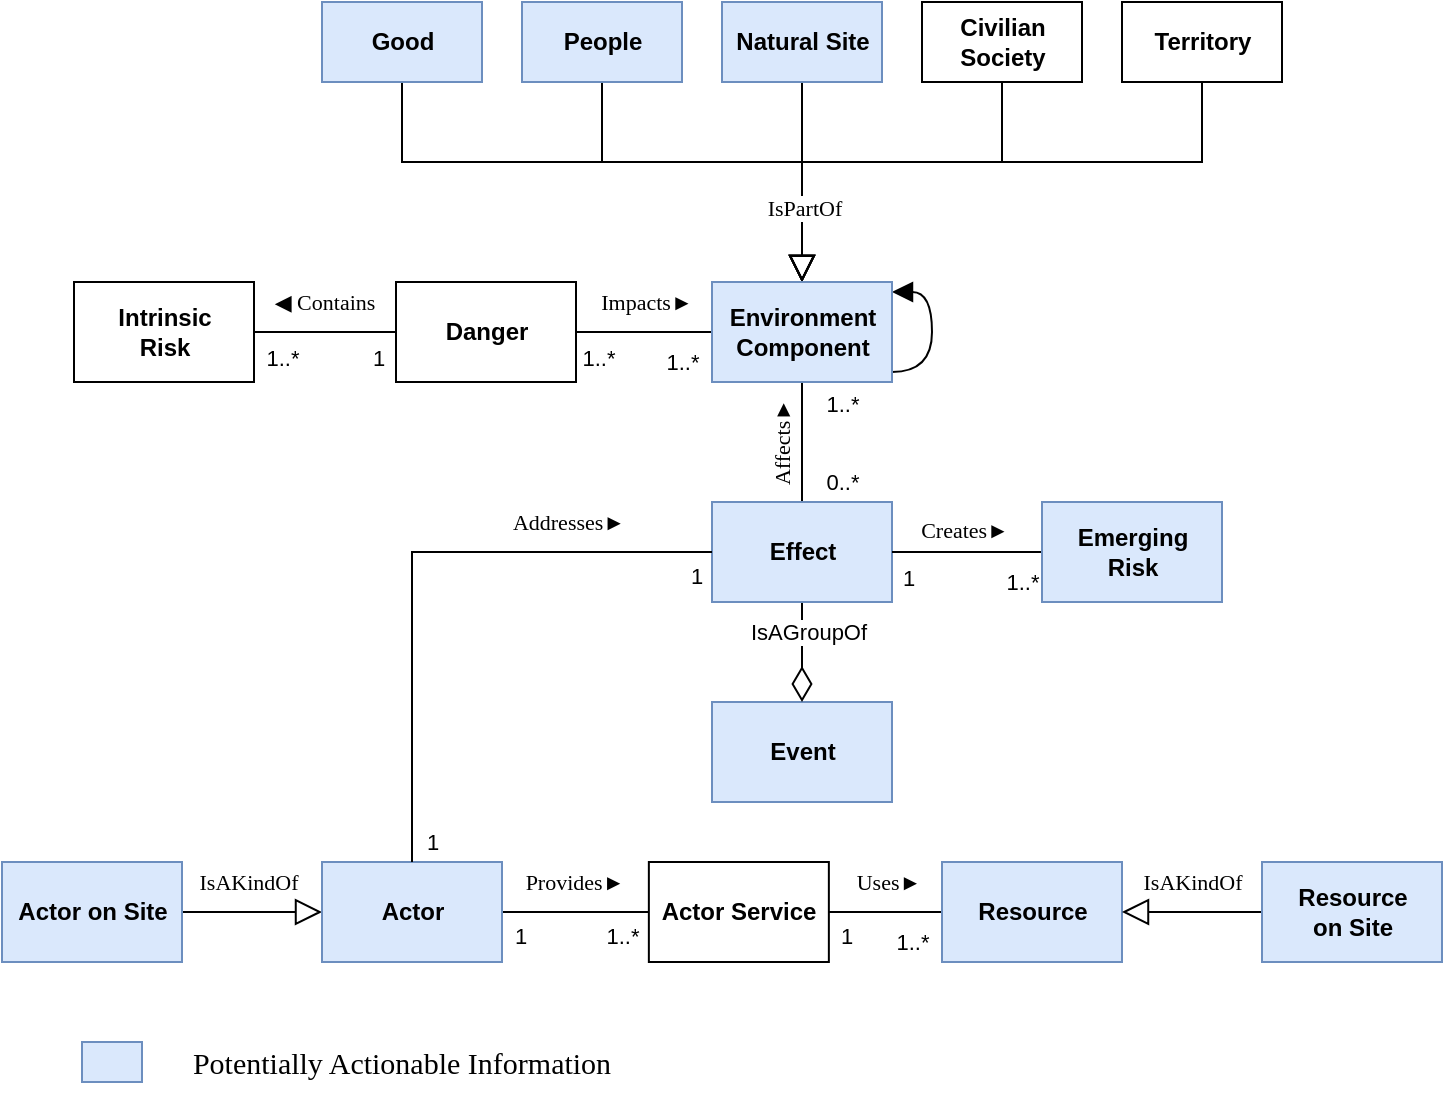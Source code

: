 <mxfile version="15.8.6" type="device"><diagram id="C5RBs43oDa-KdzZeNtuy" name="Page-1"><mxGraphModel dx="1422" dy="780" grid="1" gridSize="10" guides="1" tooltips="1" connect="1" arrows="1" fold="1" page="1" pageScale="1" pageWidth="827" pageHeight="1169" math="0" shadow="0"><root><mxCell id="WIyWlLk6GJQsqaUBKTNV-0"/><mxCell id="WIyWlLk6GJQsqaUBKTNV-1" parent="WIyWlLk6GJQsqaUBKTNV-0"/><mxCell id="85653yBDIJwquJ66U2RV-46" style="edgeStyle=orthogonalEdgeStyle;rounded=0;orthogonalLoop=1;jettySize=auto;html=1;startArrow=none;startFill=0;endArrow=block;endFill=0;startSize=15;endSize=11;exitX=0.5;exitY=1;exitDx=0;exitDy=0;entryX=0.5;entryY=0;entryDx=0;entryDy=0;" parent="WIyWlLk6GJQsqaUBKTNV-1" source="85653yBDIJwquJ66U2RV-60" target="85653yBDIJwquJ66U2RV-68" edge="1"><mxGeometry relative="1" as="geometry"><mxPoint x="20" y="16" as="sourcePoint"/><mxPoint x="400" y="150" as="targetPoint"/><Array as="points"><mxPoint x="200" y="80"/><mxPoint x="400" y="80"/></Array></mxGeometry></mxCell><mxCell id="85653yBDIJwquJ66U2RV-45" style="edgeStyle=orthogonalEdgeStyle;rounded=0;orthogonalLoop=1;jettySize=auto;html=1;startArrow=none;startFill=0;endArrow=block;endFill=0;startSize=15;endSize=11;exitX=0.5;exitY=1;exitDx=0;exitDy=0;entryX=0.5;entryY=0;entryDx=0;entryDy=0;" parent="WIyWlLk6GJQsqaUBKTNV-1" source="85653yBDIJwquJ66U2RV-58" target="85653yBDIJwquJ66U2RV-68" edge="1"><mxGeometry relative="1" as="geometry"><mxPoint x="210" y="16" as="sourcePoint"/><mxPoint x="400" y="150" as="targetPoint"/><Array as="points"><mxPoint x="300" y="80"/><mxPoint x="400" y="80"/></Array></mxGeometry></mxCell><mxCell id="85653yBDIJwquJ66U2RV-41" style="edgeStyle=orthogonalEdgeStyle;rounded=0;orthogonalLoop=1;jettySize=auto;html=1;entryX=0.5;entryY=0;entryDx=0;entryDy=0;startArrow=none;startFill=0;endArrow=block;endFill=0;startSize=15;endSize=11;exitX=0.5;exitY=1;exitDx=0;exitDy=0;" parent="WIyWlLk6GJQsqaUBKTNV-1" source="85653yBDIJwquJ66U2RV-59" target="85653yBDIJwquJ66U2RV-68" edge="1"><mxGeometry relative="1" as="geometry"><mxPoint x="400" y="16" as="sourcePoint"/><mxPoint x="400" y="150" as="targetPoint"/></mxGeometry></mxCell><mxCell id="85653yBDIJwquJ66U2RV-42" style="edgeStyle=orthogonalEdgeStyle;rounded=0;orthogonalLoop=1;jettySize=auto;html=1;startArrow=none;startFill=0;endArrow=block;endFill=0;startSize=15;endSize=11;exitX=0.5;exitY=1;exitDx=0;exitDy=0;entryX=0.5;entryY=0;entryDx=0;entryDy=0;" parent="WIyWlLk6GJQsqaUBKTNV-1" source="85653yBDIJwquJ66U2RV-62" target="85653yBDIJwquJ66U2RV-68" edge="1"><mxGeometry relative="1" as="geometry"><mxPoint x="590" y="16" as="sourcePoint"/><mxPoint x="400" y="150" as="targetPoint"/><Array as="points"><mxPoint x="500" y="80"/><mxPoint x="400" y="80"/></Array></mxGeometry></mxCell><mxCell id="85653yBDIJwquJ66U2RV-43" style="edgeStyle=orthogonalEdgeStyle;rounded=0;orthogonalLoop=1;jettySize=auto;html=1;startArrow=none;startFill=0;endArrow=block;endFill=0;startSize=10;endSize=11;exitX=0.5;exitY=1;exitDx=0;exitDy=0;entryX=0.5;entryY=0;entryDx=0;entryDy=0;" parent="WIyWlLk6GJQsqaUBKTNV-1" source="85653yBDIJwquJ66U2RV-63" target="85653yBDIJwquJ66U2RV-68" edge="1"><mxGeometry relative="1" as="geometry"><mxPoint x="790" y="16" as="sourcePoint"/><mxPoint x="400" y="150" as="targetPoint"/><Array as="points"><mxPoint x="600" y="80"/><mxPoint x="400" y="80"/></Array></mxGeometry></mxCell><mxCell id="85653yBDIJwquJ66U2RV-99" value="IsPartOf" style="edgeLabel;html=1;align=center;verticalAlign=middle;resizable=0;points=[];fontFamily=Verdana;" parent="85653yBDIJwquJ66U2RV-43" vertex="1" connectable="0"><mxGeometry x="0.715" y="1" relative="1" as="geometry"><mxPoint y="5" as="offset"/></mxGeometry></mxCell><mxCell id="85653yBDIJwquJ66U2RV-47" value="" style="endArrow=block;html=1;rounded=0;startSize=10;endSize=8;edgeStyle=orthogonalEdgeStyle;curved=1;endFill=1;" parent="WIyWlLk6GJQsqaUBKTNV-1" edge="1"><mxGeometry width="50" height="50" relative="1" as="geometry"><mxPoint x="445" y="185" as="sourcePoint"/><mxPoint x="445" y="145" as="targetPoint"/><Array as="points"><mxPoint x="465" y="185"/><mxPoint x="465" y="145"/></Array></mxGeometry></mxCell><mxCell id="85653yBDIJwquJ66U2RV-56" value="1..*" style="rounded=0;orthogonalLoop=1;jettySize=auto;html=1;startArrow=none;startFill=0;endArrow=none;endFill=0;startSize=10;endSize=8;entryX=0;entryY=0.5;entryDx=0;entryDy=0;exitX=1;exitY=0.5;exitDx=0;exitDy=0;" parent="WIyWlLk6GJQsqaUBKTNV-1" source="85653yBDIJwquJ66U2RV-69" target="85653yBDIJwquJ66U2RV-68" edge="1"><mxGeometry x="0.559" y="-15" relative="1" as="geometry"><mxPoint x="240" y="203" as="sourcePoint"/><mxPoint x="320" y="203" as="targetPoint"/><Array as="points"><mxPoint x="330" y="165"/></Array><mxPoint as="offset"/></mxGeometry></mxCell><mxCell id="85653yBDIJwquJ66U2RV-116" value="Impacts►" style="edgeLabel;html=1;align=center;verticalAlign=middle;resizable=0;points=[];fontFamily=Verdana;" parent="85653yBDIJwquJ66U2RV-56" vertex="1" connectable="0"><mxGeometry x="-0.19" y="-1" relative="1" as="geometry"><mxPoint x="7" y="-16" as="offset"/></mxGeometry></mxCell><mxCell id="85653yBDIJwquJ66U2RV-117" value="1..*" style="edgeLabel;html=1;align=center;verticalAlign=middle;resizable=0;points=[];" parent="85653yBDIJwquJ66U2RV-56" vertex="1" connectable="0"><mxGeometry x="-0.111" y="-1" relative="1" as="geometry"><mxPoint x="-19" y="12" as="offset"/></mxGeometry></mxCell><mxCell id="85653yBDIJwquJ66U2RV-57" style="edgeStyle=none;rounded=0;orthogonalLoop=1;jettySize=auto;html=1;startArrow=none;startFill=0;endArrow=none;endFill=0;startSize=10;endSize=8;exitX=0;exitY=0.5;exitDx=0;exitDy=0;entryX=1;entryY=0.5;entryDx=0;entryDy=0;" parent="WIyWlLk6GJQsqaUBKTNV-1" source="85653yBDIJwquJ66U2RV-69" target="85653yBDIJwquJ66U2RV-70" edge="1"><mxGeometry relative="1" as="geometry"><mxPoint x="70" y="203" as="sourcePoint"/><mxPoint x="-50" y="203" as="targetPoint"/></mxGeometry></mxCell><mxCell id="85653yBDIJwquJ66U2RV-113" value="◀ Contains" style="edgeLabel;html=1;align=center;verticalAlign=middle;resizable=0;points=[];fontFamily=Verdana;" parent="85653yBDIJwquJ66U2RV-57" vertex="1" connectable="0"><mxGeometry x="-0.208" y="1" relative="1" as="geometry"><mxPoint x="-8" y="-16" as="offset"/></mxGeometry></mxCell><mxCell id="85653yBDIJwquJ66U2RV-114" value="1..*" style="edgeLabel;html=1;align=center;verticalAlign=middle;resizable=0;points=[];" parent="85653yBDIJwquJ66U2RV-57" vertex="1" connectable="0"><mxGeometry x="-0.208" y="1" relative="1" as="geometry"><mxPoint x="-29" y="12" as="offset"/></mxGeometry></mxCell><mxCell id="85653yBDIJwquJ66U2RV-115" value="1" style="edgeLabel;html=1;align=center;verticalAlign=middle;resizable=0;points=[];" parent="85653yBDIJwquJ66U2RV-57" vertex="1" connectable="0"><mxGeometry x="-0.173" y="-1" relative="1" as="geometry"><mxPoint x="20" y="14" as="offset"/></mxGeometry></mxCell><mxCell id="85653yBDIJwquJ66U2RV-58" value="People" style="html=1;fontStyle=1;fillColor=#dae8fc;strokeColor=#6c8ebf;" parent="WIyWlLk6GJQsqaUBKTNV-1" vertex="1"><mxGeometry x="260" width="80" height="40" as="geometry"/></mxCell><mxCell id="85653yBDIJwquJ66U2RV-59" value="Natural Site" style="html=1;fontStyle=1;fillColor=#dae8fc;strokeColor=#6c8ebf;" parent="WIyWlLk6GJQsqaUBKTNV-1" vertex="1"><mxGeometry x="360" width="80" height="40" as="geometry"/></mxCell><mxCell id="85653yBDIJwquJ66U2RV-60" value="Good" style="html=1;fontStyle=1;fillColor=#dae8fc;strokeColor=#6c8ebf;" parent="WIyWlLk6GJQsqaUBKTNV-1" vertex="1"><mxGeometry x="160" width="80" height="40" as="geometry"/></mxCell><mxCell id="85653yBDIJwquJ66U2RV-62" value="&lt;div&gt;Civilian&lt;/div&gt;&lt;div&gt;Society&lt;/div&gt;" style="html=1;fontStyle=1" parent="WIyWlLk6GJQsqaUBKTNV-1" vertex="1"><mxGeometry x="460" width="80" height="40" as="geometry"/></mxCell><mxCell id="85653yBDIJwquJ66U2RV-63" value="Territory" style="html=1;fontStyle=1" parent="WIyWlLk6GJQsqaUBKTNV-1" vertex="1"><mxGeometry x="560" width="80" height="40" as="geometry"/></mxCell><mxCell id="85653yBDIJwquJ66U2RV-90" style="edgeStyle=none;rounded=0;orthogonalLoop=1;jettySize=auto;html=1;startArrow=none;startFill=0;endArrow=none;endFill=0;startSize=8;endSize=8;" parent="WIyWlLk6GJQsqaUBKTNV-1" source="85653yBDIJwquJ66U2RV-68" target="85653yBDIJwquJ66U2RV-72" edge="1"><mxGeometry relative="1" as="geometry"/></mxCell><mxCell id="85653yBDIJwquJ66U2RV-118" value="Affects►" style="edgeLabel;html=1;align=center;verticalAlign=middle;resizable=0;points=[];fontFamily=Verdana;rotation=-90;" parent="85653yBDIJwquJ66U2RV-90" vertex="1" connectable="0"><mxGeometry x="0.147" y="-1" relative="1" as="geometry"><mxPoint x="-9" y="-4" as="offset"/></mxGeometry></mxCell><mxCell id="85653yBDIJwquJ66U2RV-119" value="1..*" style="edgeLabel;html=1;align=center;verticalAlign=middle;resizable=0;points=[];" parent="85653yBDIJwquJ66U2RV-90" vertex="1" connectable="0"><mxGeometry x="0.413" relative="1" as="geometry"><mxPoint x="20" y="-32" as="offset"/></mxGeometry></mxCell><mxCell id="85653yBDIJwquJ66U2RV-120" value="0..*" style="edgeLabel;html=1;align=center;verticalAlign=middle;resizable=0;points=[];" parent="85653yBDIJwquJ66U2RV-90" vertex="1" connectable="0"><mxGeometry x="0.52" y="1" relative="1" as="geometry"><mxPoint x="19" y="4" as="offset"/></mxGeometry></mxCell><mxCell id="85653yBDIJwquJ66U2RV-68" value="&lt;div&gt;Environment&lt;/div&gt;&lt;div&gt;Component&lt;br&gt;&lt;/div&gt;" style="html=1;fontStyle=1;fillColor=#dae8fc;strokeColor=#6c8ebf;" parent="WIyWlLk6GJQsqaUBKTNV-1" vertex="1"><mxGeometry x="355" y="140" width="90" height="50" as="geometry"/></mxCell><mxCell id="85653yBDIJwquJ66U2RV-69" value="Danger" style="html=1;fontStyle=1" parent="WIyWlLk6GJQsqaUBKTNV-1" vertex="1"><mxGeometry x="197" y="140" width="90" height="50" as="geometry"/></mxCell><mxCell id="85653yBDIJwquJ66U2RV-70" value="Intrinsic&lt;br&gt;Risk" style="html=1;fontStyle=1" parent="WIyWlLk6GJQsqaUBKTNV-1" vertex="1"><mxGeometry x="36" y="140" width="90" height="50" as="geometry"/></mxCell><mxCell id="85653yBDIJwquJ66U2RV-71" value="Event" style="html=1;fontStyle=1;fillColor=#dae8fc;strokeColor=#6c8ebf;" parent="WIyWlLk6GJQsqaUBKTNV-1" vertex="1"><mxGeometry x="355" y="350" width="90" height="50" as="geometry"/></mxCell><mxCell id="85653yBDIJwquJ66U2RV-85" style="edgeStyle=none;rounded=0;orthogonalLoop=1;jettySize=auto;html=1;startArrow=none;startFill=0;endArrow=diamondThin;endFill=0;startSize=10;endSize=15;" parent="WIyWlLk6GJQsqaUBKTNV-1" source="85653yBDIJwquJ66U2RV-72" target="85653yBDIJwquJ66U2RV-71" edge="1"><mxGeometry relative="1" as="geometry"/></mxCell><mxCell id="85653yBDIJwquJ66U2RV-98" value="IsAGroupOf" style="edgeLabel;html=1;align=center;verticalAlign=middle;resizable=0;points=[];" parent="85653yBDIJwquJ66U2RV-85" vertex="1" connectable="0"><mxGeometry x="-0.396" y="3" relative="1" as="geometry"><mxPoint as="offset"/></mxGeometry></mxCell><mxCell id="85653yBDIJwquJ66U2RV-72" value="Effect" style="html=1;fontStyle=1;fillColor=#dae8fc;strokeColor=#6c8ebf;" parent="WIyWlLk6GJQsqaUBKTNV-1" vertex="1"><mxGeometry x="355" y="250" width="90" height="50" as="geometry"/></mxCell><mxCell id="85653yBDIJwquJ66U2RV-74" value="1..*" style="edgeStyle=none;rounded=0;orthogonalLoop=1;jettySize=auto;html=1;entryX=1;entryY=0.5;entryDx=0;entryDy=0;startArrow=none;startFill=0;endArrow=none;endFill=0;startSize=8;endSize=8;" parent="WIyWlLk6GJQsqaUBKTNV-1" edge="1"><mxGeometry x="-0.733" y="15" relative="1" as="geometry"><mxPoint as="offset"/><mxPoint x="520" y="275" as="sourcePoint"/><mxPoint x="445" y="275" as="targetPoint"/></mxGeometry></mxCell><mxCell id="85653yBDIJwquJ66U2RV-91" value="Creates►" style="edgeLabel;html=1;align=center;verticalAlign=middle;resizable=0;points=[];fontFamily=Verdana;" parent="85653yBDIJwquJ66U2RV-74" vertex="1" connectable="0"><mxGeometry x="-0.068" relative="1" as="geometry"><mxPoint x="-4" y="-11" as="offset"/></mxGeometry></mxCell><mxCell id="85653yBDIJwquJ66U2RV-97" value="1" style="edgeLabel;html=1;align=center;verticalAlign=middle;resizable=0;points=[];" parent="85653yBDIJwquJ66U2RV-74" vertex="1" connectable="0"><mxGeometry x="0.1" relative="1" as="geometry"><mxPoint x="-26" y="13" as="offset"/></mxGeometry></mxCell><mxCell id="85653yBDIJwquJ66U2RV-73" value="Emerging&lt;br&gt;Risk" style="html=1;fontStyle=1;fillColor=#dae8fc;strokeColor=#6c8ebf;" parent="WIyWlLk6GJQsqaUBKTNV-1" vertex="1"><mxGeometry x="520" y="250" width="90" height="50" as="geometry"/></mxCell><mxCell id="85653yBDIJwquJ66U2RV-80" style="edgeStyle=none;rounded=0;orthogonalLoop=1;jettySize=auto;html=1;startArrow=none;startFill=0;endArrow=block;endFill=0;startSize=10;endSize=11;" parent="WIyWlLk6GJQsqaUBKTNV-1" source="85653yBDIJwquJ66U2RV-75" target="85653yBDIJwquJ66U2RV-76" edge="1"><mxGeometry relative="1" as="geometry"/></mxCell><mxCell id="85653yBDIJwquJ66U2RV-101" value="IsAKindOf" style="edgeLabel;html=1;align=center;verticalAlign=middle;resizable=0;points=[];fontFamily=Verdana;" parent="85653yBDIJwquJ66U2RV-80" vertex="1" connectable="0"><mxGeometry x="-0.496" relative="1" as="geometry"><mxPoint x="15" y="-15" as="offset"/></mxGeometry></mxCell><mxCell id="85653yBDIJwquJ66U2RV-75" value="Actor on Site" style="html=1;fontStyle=1;fillColor=#dae8fc;strokeColor=#6c8ebf;" parent="WIyWlLk6GJQsqaUBKTNV-1" vertex="1"><mxGeometry y="430" width="90" height="50" as="geometry"/></mxCell><mxCell id="85653yBDIJwquJ66U2RV-81" style="edgeStyle=none;rounded=0;orthogonalLoop=1;jettySize=auto;html=1;startArrow=none;startFill=0;endArrow=none;endFill=0;startSize=8;endSize=8;" parent="WIyWlLk6GJQsqaUBKTNV-1" source="85653yBDIJwquJ66U2RV-76" target="85653yBDIJwquJ66U2RV-77" edge="1"><mxGeometry relative="1" as="geometry"/></mxCell><mxCell id="85653yBDIJwquJ66U2RV-102" value="Provides►" style="edgeLabel;html=1;align=center;verticalAlign=middle;resizable=0;points=[];fontFamily=Verdana;" parent="85653yBDIJwquJ66U2RV-81" vertex="1" connectable="0"><mxGeometry x="-0.151" relative="1" as="geometry"><mxPoint x="5" y="-15" as="offset"/></mxGeometry></mxCell><mxCell id="85653yBDIJwquJ66U2RV-104" value="1" style="edgeLabel;html=1;align=center;verticalAlign=middle;resizable=0;points=[];" parent="85653yBDIJwquJ66U2RV-81" vertex="1" connectable="0"><mxGeometry x="0.139" y="1" relative="1" as="geometry"><mxPoint x="-33" y="13" as="offset"/></mxGeometry></mxCell><mxCell id="85653yBDIJwquJ66U2RV-105" value="1..*" style="edgeLabel;html=1;align=center;verticalAlign=middle;resizable=0;points=[];" parent="85653yBDIJwquJ66U2RV-81" vertex="1" connectable="0"><mxGeometry x="0.221" y="-2" relative="1" as="geometry"><mxPoint x="15" y="10" as="offset"/></mxGeometry></mxCell><mxCell id="85653yBDIJwquJ66U2RV-76" value="Actor" style="html=1;fontStyle=1;fillColor=#dae8fc;strokeColor=#6c8ebf;" parent="WIyWlLk6GJQsqaUBKTNV-1" vertex="1"><mxGeometry x="160" y="430" width="90" height="50" as="geometry"/></mxCell><mxCell id="85653yBDIJwquJ66U2RV-82" style="edgeStyle=none;rounded=0;orthogonalLoop=1;jettySize=auto;html=1;startArrow=none;startFill=0;endArrow=none;endFill=0;startSize=8;endSize=8;" parent="WIyWlLk6GJQsqaUBKTNV-1" source="85653yBDIJwquJ66U2RV-77" target="85653yBDIJwquJ66U2RV-78" edge="1"><mxGeometry relative="1" as="geometry"/></mxCell><mxCell id="85653yBDIJwquJ66U2RV-103" value="Uses►" style="edgeLabel;html=1;align=center;verticalAlign=middle;resizable=0;points=[];fontFamily=Verdana;" parent="85653yBDIJwquJ66U2RV-82" vertex="1" connectable="0"><mxGeometry x="-0.223" y="1" relative="1" as="geometry"><mxPoint x="7" y="-14" as="offset"/></mxGeometry></mxCell><mxCell id="85653yBDIJwquJ66U2RV-106" value="1..*" style="edgeLabel;html=1;align=center;verticalAlign=middle;resizable=0;points=[];" parent="85653yBDIJwquJ66U2RV-82" vertex="1" connectable="0"><mxGeometry x="0.185" y="2" relative="1" as="geometry"><mxPoint x="8" y="17" as="offset"/></mxGeometry></mxCell><mxCell id="85653yBDIJwquJ66U2RV-107" value="1" style="edgeLabel;html=1;align=center;verticalAlign=middle;resizable=0;points=[];" parent="85653yBDIJwquJ66U2RV-82" vertex="1" connectable="0"><mxGeometry x="0.342" relative="1" as="geometry"><mxPoint x="-30" y="12" as="offset"/></mxGeometry></mxCell><mxCell id="85653yBDIJwquJ66U2RV-77" value="Actor Service" style="html=1;fontStyle=1" parent="WIyWlLk6GJQsqaUBKTNV-1" vertex="1"><mxGeometry x="323.43" y="430" width="90" height="50" as="geometry"/></mxCell><mxCell id="85653yBDIJwquJ66U2RV-78" value="Resource" style="html=1;fontStyle=1;fillColor=#dae8fc;strokeColor=#6c8ebf;" parent="WIyWlLk6GJQsqaUBKTNV-1" vertex="1"><mxGeometry x="470" y="430" width="90" height="50" as="geometry"/></mxCell><mxCell id="85653yBDIJwquJ66U2RV-84" style="edgeStyle=none;rounded=0;orthogonalLoop=1;jettySize=auto;html=1;startArrow=none;startFill=0;endArrow=block;endFill=0;startSize=10;endSize=11;" parent="WIyWlLk6GJQsqaUBKTNV-1" source="85653yBDIJwquJ66U2RV-79" target="85653yBDIJwquJ66U2RV-78" edge="1"><mxGeometry relative="1" as="geometry"/></mxCell><mxCell id="85653yBDIJwquJ66U2RV-100" value="IsAKindOf" style="edgeLabel;html=1;align=center;verticalAlign=middle;resizable=0;points=[];fontFamily=Verdana;" parent="85653yBDIJwquJ66U2RV-84" vertex="1" connectable="0"><mxGeometry x="-0.173" y="-2" relative="1" as="geometry"><mxPoint x="-6" y="-13" as="offset"/></mxGeometry></mxCell><mxCell id="85653yBDIJwquJ66U2RV-79" value="Resource&lt;br&gt;on Site" style="html=1;fontStyle=1;fillColor=#dae8fc;strokeColor=#6c8ebf;" parent="WIyWlLk6GJQsqaUBKTNV-1" vertex="1"><mxGeometry x="630" y="430" width="90" height="50" as="geometry"/></mxCell><mxCell id="85653yBDIJwquJ66U2RV-89" value="Addresses►" style="edgeStyle=none;rounded=0;orthogonalLoop=1;jettySize=auto;html=1;startArrow=none;startFill=0;endArrow=none;endFill=0;startSize=8;endSize=8;exitX=0.5;exitY=0;exitDx=0;exitDy=0;fontFamily=Verdana;" parent="WIyWlLk6GJQsqaUBKTNV-1" source="85653yBDIJwquJ66U2RV-76" target="85653yBDIJwquJ66U2RV-72" edge="1"><mxGeometry x="0.524" y="15" relative="1" as="geometry"><mxPoint as="offset"/><mxPoint x="200" y="275" as="sourcePoint"/><Array as="points"><mxPoint x="205" y="275"/></Array></mxGeometry></mxCell><mxCell id="85653yBDIJwquJ66U2RV-111" value="1" style="edgeLabel;html=1;align=center;verticalAlign=middle;resizable=0;points=[];" parent="85653yBDIJwquJ66U2RV-89" vertex="1" connectable="0"><mxGeometry x="-0.124" y="3" relative="1" as="geometry"><mxPoint x="13" y="123" as="offset"/></mxGeometry></mxCell><mxCell id="85653yBDIJwquJ66U2RV-112" value="1" style="edgeLabel;html=1;align=center;verticalAlign=middle;resizable=0;points=[];" parent="85653yBDIJwquJ66U2RV-89" vertex="1" connectable="0"><mxGeometry x="-0.124" y="3" relative="1" as="geometry"><mxPoint x="145" y="-10" as="offset"/></mxGeometry></mxCell><mxCell id="81o_Ec5YOH4EqXXzuLk1-1" value="" style="rounded=0;whiteSpace=wrap;html=1;fillColor=#dae8fc;strokeColor=#6c8ebf;" parent="WIyWlLk6GJQsqaUBKTNV-1" vertex="1"><mxGeometry x="40" y="520" width="30" height="20" as="geometry"/></mxCell><mxCell id="81o_Ec5YOH4EqXXzuLk1-2" value="Potentially Actionable Information" style="text;html=1;strokeColor=none;fillColor=none;align=center;verticalAlign=middle;whiteSpace=wrap;rounded=0;fontSize=15;fontFamily=Verdana;" parent="WIyWlLk6GJQsqaUBKTNV-1" vertex="1"><mxGeometry x="60" y="515" width="280" height="30" as="geometry"/></mxCell></root></mxGraphModel></diagram></mxfile>
